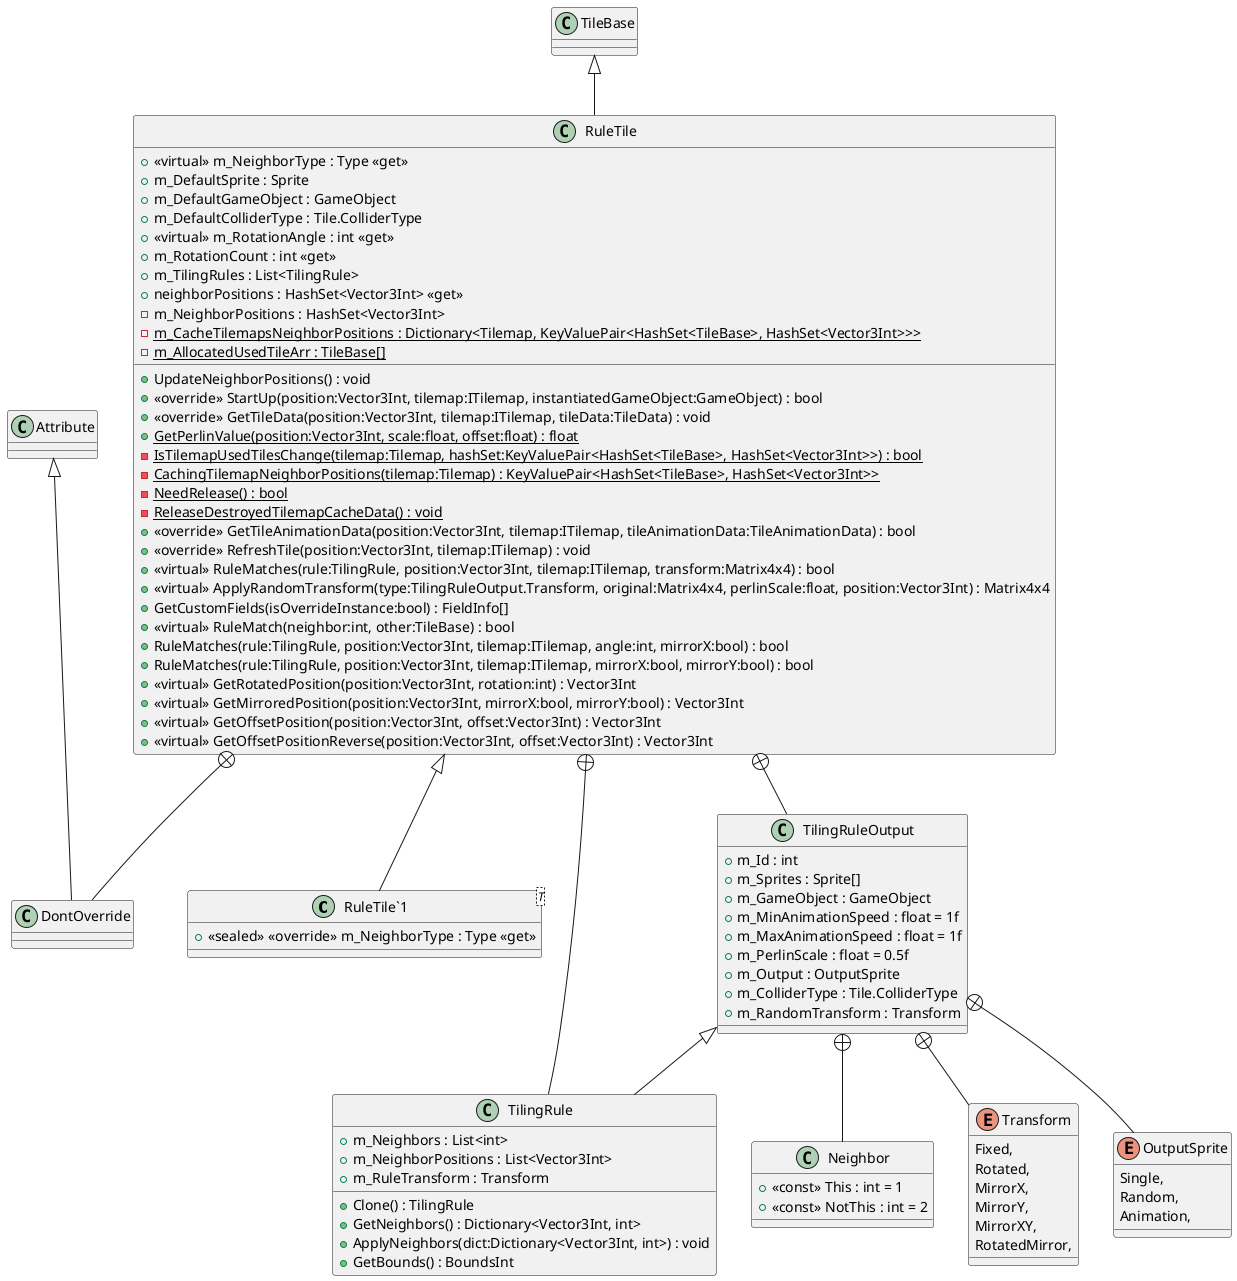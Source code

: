 @startuml
class "RuleTile`1"<T> {
    + <<sealed>> <<override>> m_NeighborType : Type <<get>>
}
class RuleTile {
    + <<virtual>> m_NeighborType : Type <<get>>
    + m_DefaultSprite : Sprite
    + m_DefaultGameObject : GameObject
    + m_DefaultColliderType : Tile.ColliderType
    + <<virtual>> m_RotationAngle : int <<get>>
    + m_RotationCount : int <<get>>
    + m_TilingRules : List<TilingRule>
    + neighborPositions : HashSet<Vector3Int> <<get>>
    - m_NeighborPositions : HashSet<Vector3Int>
    + UpdateNeighborPositions() : void
    + <<override>> StartUp(position:Vector3Int, tilemap:ITilemap, instantiatedGameObject:GameObject) : bool
    + <<override>> GetTileData(position:Vector3Int, tilemap:ITilemap, tileData:TileData) : void
    + {static} GetPerlinValue(position:Vector3Int, scale:float, offset:float) : float
    {static} - m_CacheTilemapsNeighborPositions : Dictionary<Tilemap, KeyValuePair<HashSet<TileBase>, HashSet<Vector3Int>>>
    {static} - m_AllocatedUsedTileArr : TileBase[]
    {static} - IsTilemapUsedTilesChange(tilemap:Tilemap, hashSet:KeyValuePair<HashSet<TileBase>, HashSet<Vector3Int>>) : bool
    {static} - CachingTilemapNeighborPositions(tilemap:Tilemap) : KeyValuePair<HashSet<TileBase>, HashSet<Vector3Int>>
    {static} - NeedRelease() : bool
    {static} - ReleaseDestroyedTilemapCacheData() : void
    + <<override>> GetTileAnimationData(position:Vector3Int, tilemap:ITilemap, tileAnimationData:TileAnimationData) : bool
    + <<override>> RefreshTile(position:Vector3Int, tilemap:ITilemap) : void
    + <<virtual>> RuleMatches(rule:TilingRule, position:Vector3Int, tilemap:ITilemap, transform:Matrix4x4) : bool
    + <<virtual>> ApplyRandomTransform(type:TilingRuleOutput.Transform, original:Matrix4x4, perlinScale:float, position:Vector3Int) : Matrix4x4
    + GetCustomFields(isOverrideInstance:bool) : FieldInfo[]
    + <<virtual>> RuleMatch(neighbor:int, other:TileBase) : bool
    + RuleMatches(rule:TilingRule, position:Vector3Int, tilemap:ITilemap, angle:int, mirrorX:bool) : bool
    + RuleMatches(rule:TilingRule, position:Vector3Int, tilemap:ITilemap, mirrorX:bool, mirrorY:bool) : bool
    + <<virtual>> GetRotatedPosition(position:Vector3Int, rotation:int) : Vector3Int
    + <<virtual>> GetMirroredPosition(position:Vector3Int, mirrorX:bool, mirrorY:bool) : Vector3Int
    + <<virtual>> GetOffsetPosition(position:Vector3Int, offset:Vector3Int) : Vector3Int
    + <<virtual>> GetOffsetPositionReverse(position:Vector3Int, offset:Vector3Int) : Vector3Int
}
class TilingRuleOutput {
    + m_Id : int
    + m_Sprites : Sprite[]
    + m_GameObject : GameObject
    + m_MinAnimationSpeed : float = 1f
    + m_MaxAnimationSpeed : float = 1f
    + m_PerlinScale : float = 0.5f
    + m_Output : OutputSprite
    + m_ColliderType : Tile.ColliderType
    + m_RandomTransform : Transform
}
class TilingRule {
    + m_Neighbors : List<int>
    + m_NeighborPositions : List<Vector3Int>
    + m_RuleTransform : Transform
    + Clone() : TilingRule
    + GetNeighbors() : Dictionary<Vector3Int, int>
    + ApplyNeighbors(dict:Dictionary<Vector3Int, int>) : void
    + GetBounds() : BoundsInt
}
class DontOverride {
}
class Neighbor {
    + <<const>> This : int = 1
    + <<const>> NotThis : int = 2
}
enum Transform {
    Fixed,
    Rotated,
    MirrorX,
    MirrorY,
    MirrorXY,
    RotatedMirror,
}
enum OutputSprite {
    Single,
    Random,
    Animation,
}
RuleTile <|-- "RuleTile`1"
TileBase <|-- RuleTile
RuleTile +-- TilingRuleOutput
RuleTile +-- TilingRule
TilingRuleOutput <|-- TilingRule
RuleTile +-- DontOverride
Attribute <|-- DontOverride
TilingRuleOutput +-- Neighbor
TilingRuleOutput +-- Transform
TilingRuleOutput +-- OutputSprite
@enduml
